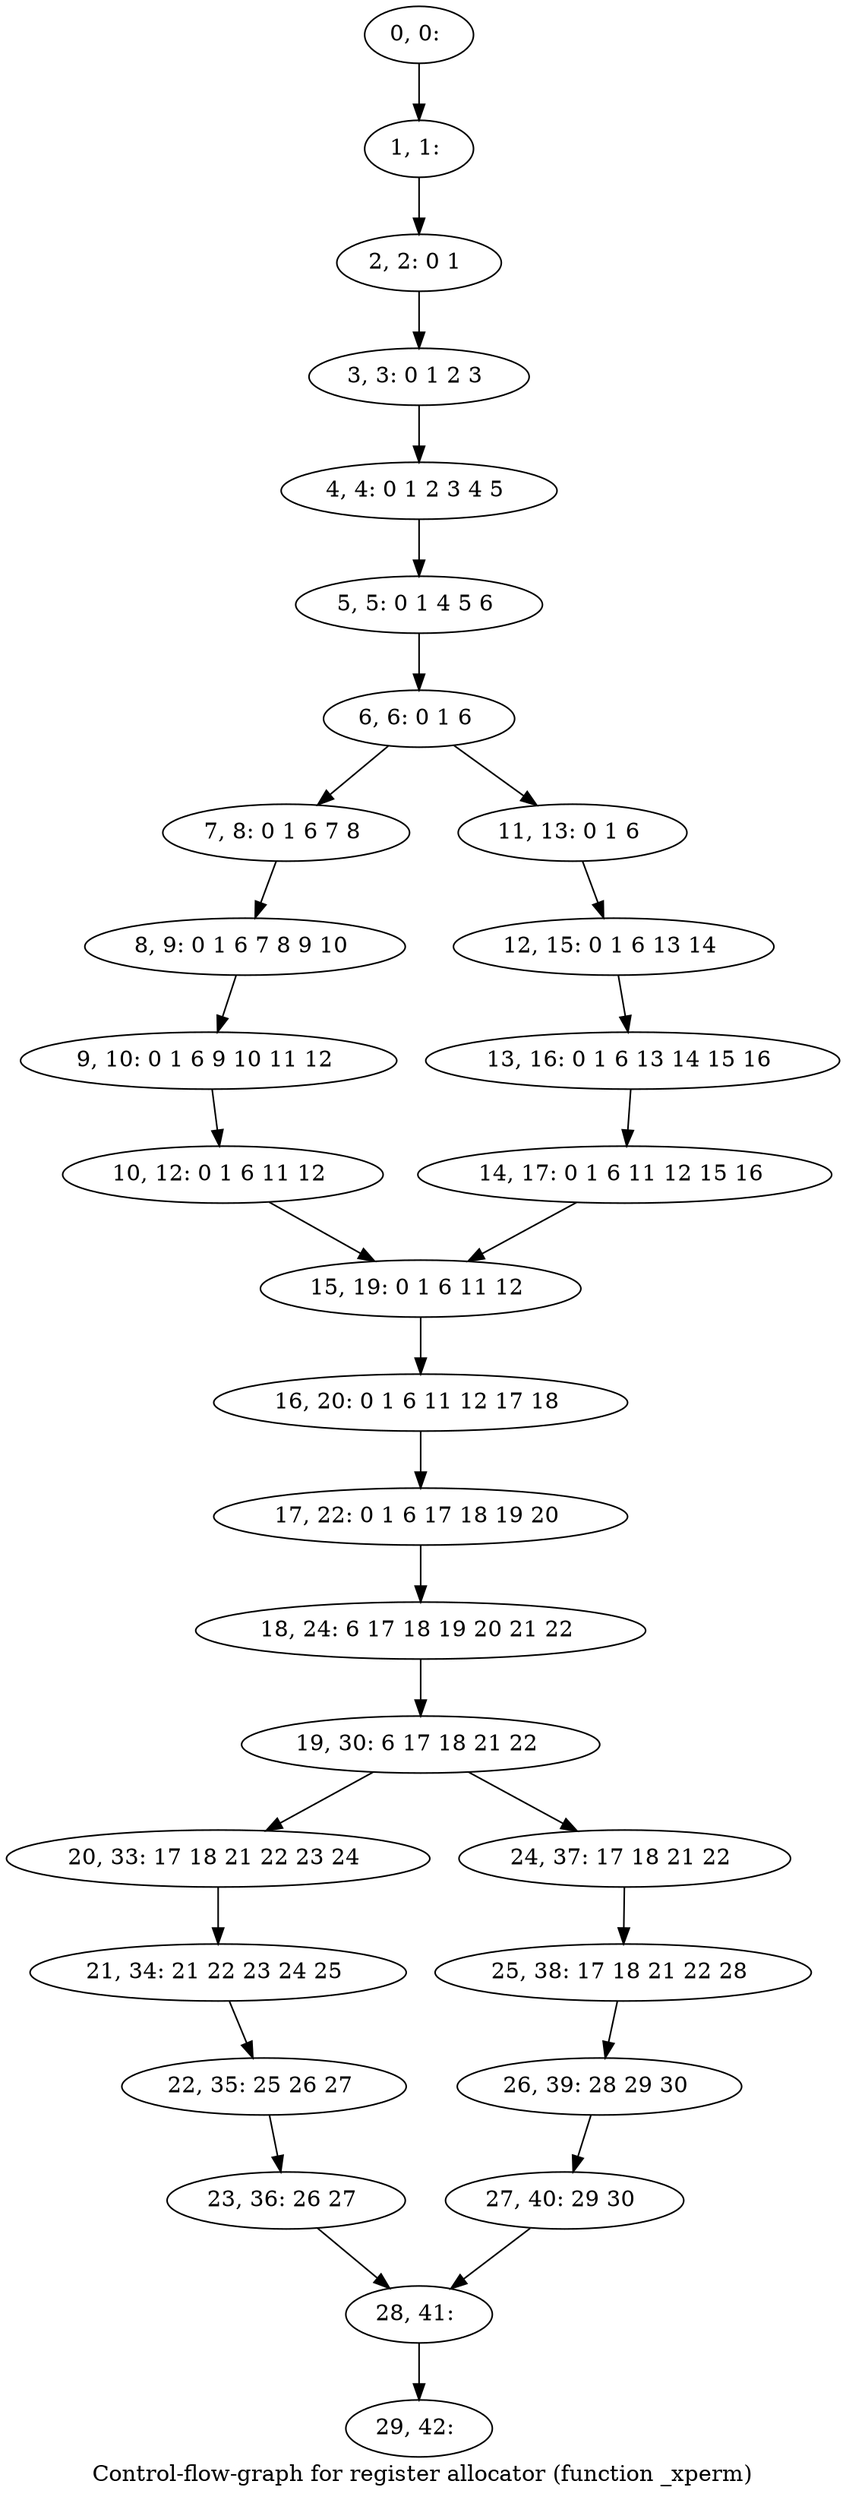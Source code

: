 digraph G {
graph [label="Control-flow-graph for register allocator (function _xperm)"]
0[label="0, 0: "];
1[label="1, 1: "];
2[label="2, 2: 0 1 "];
3[label="3, 3: 0 1 2 3 "];
4[label="4, 4: 0 1 2 3 4 5 "];
5[label="5, 5: 0 1 4 5 6 "];
6[label="6, 6: 0 1 6 "];
7[label="7, 8: 0 1 6 7 8 "];
8[label="8, 9: 0 1 6 7 8 9 10 "];
9[label="9, 10: 0 1 6 9 10 11 12 "];
10[label="10, 12: 0 1 6 11 12 "];
11[label="11, 13: 0 1 6 "];
12[label="12, 15: 0 1 6 13 14 "];
13[label="13, 16: 0 1 6 13 14 15 16 "];
14[label="14, 17: 0 1 6 11 12 15 16 "];
15[label="15, 19: 0 1 6 11 12 "];
16[label="16, 20: 0 1 6 11 12 17 18 "];
17[label="17, 22: 0 1 6 17 18 19 20 "];
18[label="18, 24: 6 17 18 19 20 21 22 "];
19[label="19, 30: 6 17 18 21 22 "];
20[label="20, 33: 17 18 21 22 23 24 "];
21[label="21, 34: 21 22 23 24 25 "];
22[label="22, 35: 25 26 27 "];
23[label="23, 36: 26 27 "];
24[label="24, 37: 17 18 21 22 "];
25[label="25, 38: 17 18 21 22 28 "];
26[label="26, 39: 28 29 30 "];
27[label="27, 40: 29 30 "];
28[label="28, 41: "];
29[label="29, 42: "];
0->1 ;
1->2 ;
2->3 ;
3->4 ;
4->5 ;
5->6 ;
6->7 ;
6->11 ;
7->8 ;
8->9 ;
9->10 ;
10->15 ;
11->12 ;
12->13 ;
13->14 ;
14->15 ;
15->16 ;
16->17 ;
17->18 ;
18->19 ;
19->20 ;
19->24 ;
20->21 ;
21->22 ;
22->23 ;
23->28 ;
24->25 ;
25->26 ;
26->27 ;
27->28 ;
28->29 ;
}
